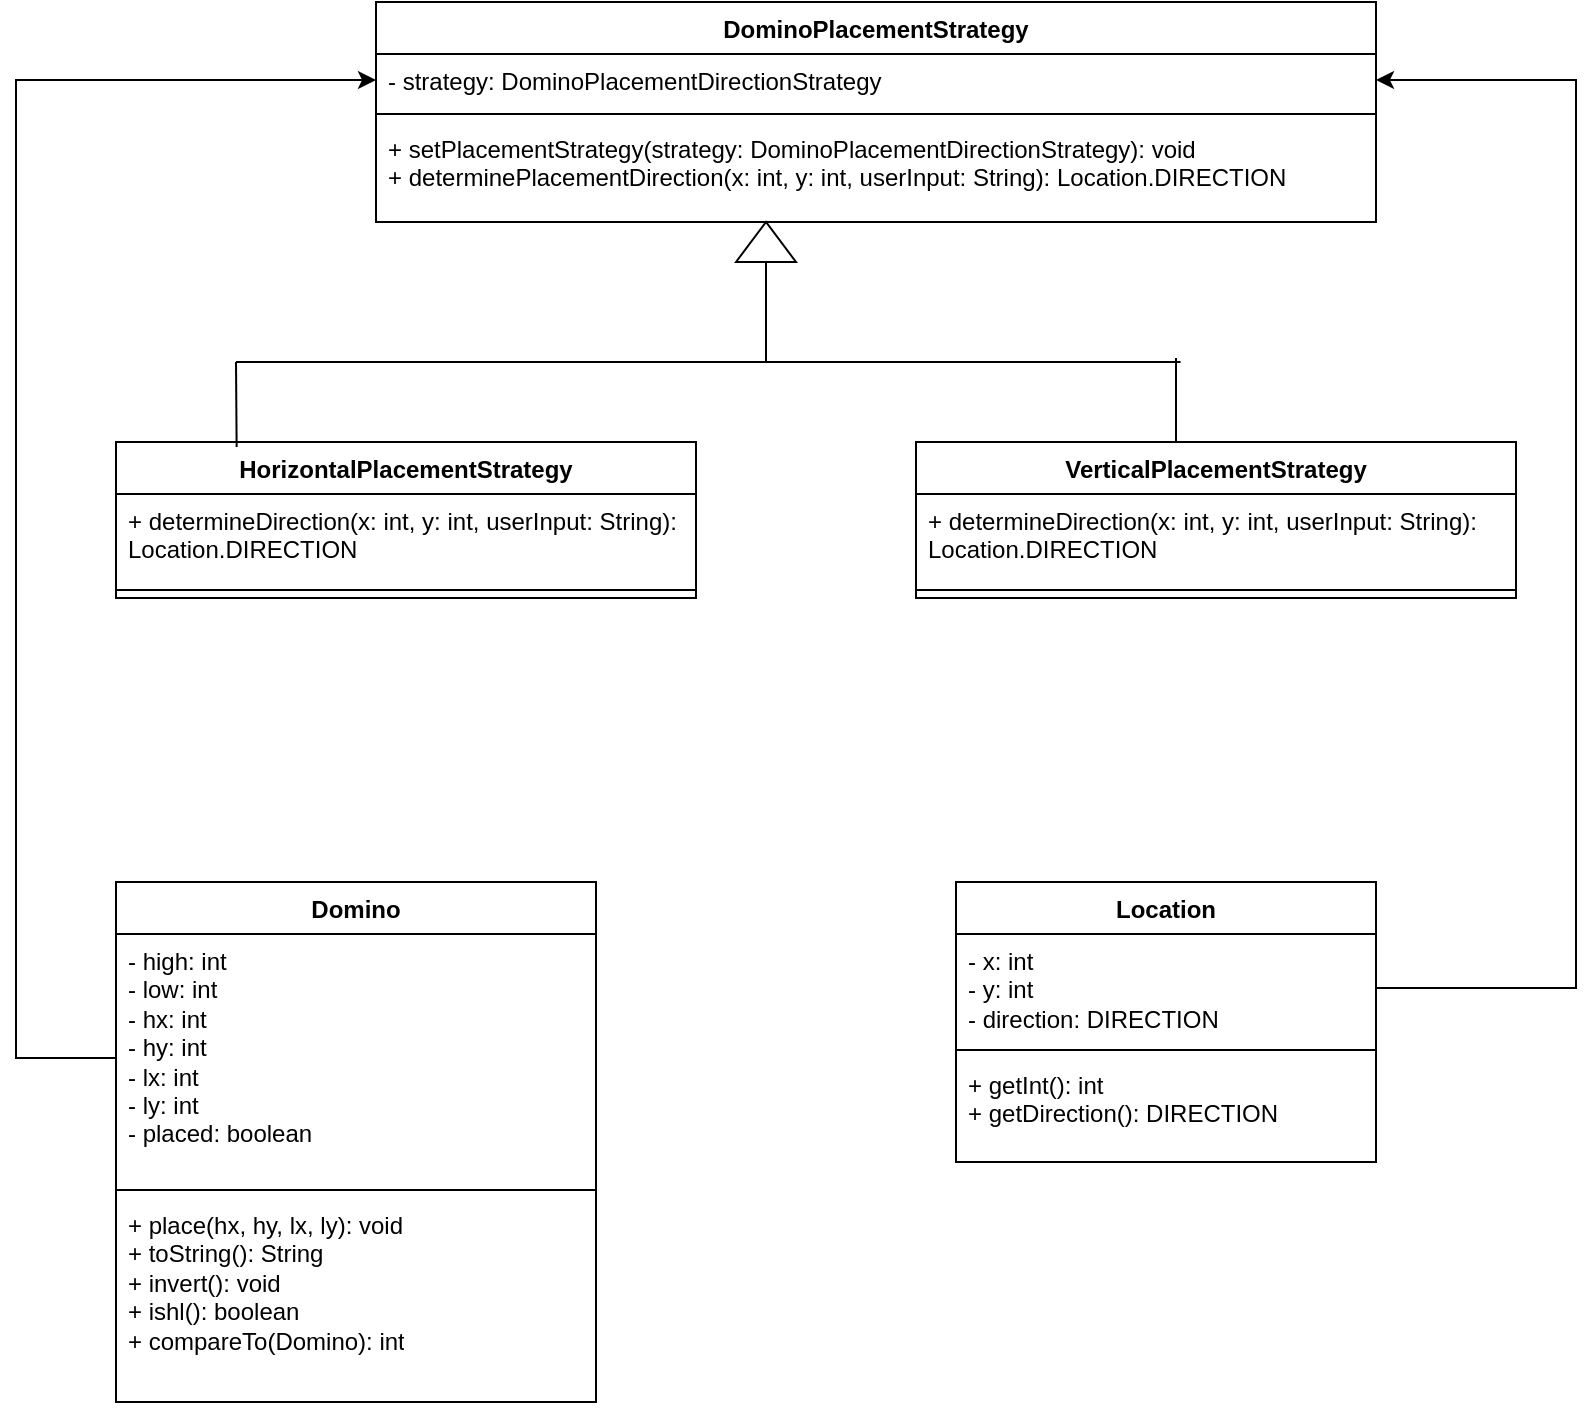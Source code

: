<mxfile version="22.1.7" type="github">
  <diagram name="Page-1" id="HmCwzGc2Vi443LyVnyoT">
    <mxGraphModel dx="2100" dy="1068" grid="1" gridSize="10" guides="1" tooltips="1" connect="1" arrows="1" fold="1" page="1" pageScale="1" pageWidth="827" pageHeight="1169" math="0" shadow="0">
      <root>
        <mxCell id="0" />
        <mxCell id="1" parent="0" />
        <mxCell id="-H8RL6CBI1qy7asT4wwA-1" value="Location" style="swimlane;fontStyle=1;align=center;verticalAlign=top;childLayout=stackLayout;horizontal=1;startSize=26;horizontalStack=0;resizeParent=1;resizeParentMax=0;resizeLast=0;collapsible=1;marginBottom=0;whiteSpace=wrap;html=1;" vertex="1" parent="1">
          <mxGeometry x="500" y="480" width="210" height="140" as="geometry" />
        </mxCell>
        <mxCell id="-H8RL6CBI1qy7asT4wwA-2" value="- x: int&lt;br&gt;- y: int&lt;br&gt;- direction: DIRECTION" style="text;strokeColor=none;fillColor=none;align=left;verticalAlign=top;spacingLeft=4;spacingRight=4;overflow=hidden;rotatable=0;points=[[0,0.5],[1,0.5]];portConstraint=eastwest;whiteSpace=wrap;html=1;" vertex="1" parent="-H8RL6CBI1qy7asT4wwA-1">
          <mxGeometry y="26" width="210" height="54" as="geometry" />
        </mxCell>
        <mxCell id="-H8RL6CBI1qy7asT4wwA-3" value="" style="line;strokeWidth=1;fillColor=none;align=left;verticalAlign=middle;spacingTop=-1;spacingLeft=3;spacingRight=3;rotatable=0;labelPosition=right;points=[];portConstraint=eastwest;strokeColor=inherit;" vertex="1" parent="-H8RL6CBI1qy7asT4wwA-1">
          <mxGeometry y="80" width="210" height="8" as="geometry" />
        </mxCell>
        <mxCell id="-H8RL6CBI1qy7asT4wwA-4" value="+ getInt(): int&lt;br&gt;+ getDirection(): DIRECTION" style="text;strokeColor=none;fillColor=none;align=left;verticalAlign=top;spacingLeft=4;spacingRight=4;overflow=hidden;rotatable=0;points=[[0,0.5],[1,0.5]];portConstraint=eastwest;whiteSpace=wrap;html=1;" vertex="1" parent="-H8RL6CBI1qy7asT4wwA-1">
          <mxGeometry y="88" width="210" height="52" as="geometry" />
        </mxCell>
        <mxCell id="-H8RL6CBI1qy7asT4wwA-5" value="HorizontalPlacementStrategy" style="swimlane;fontStyle=1;align=center;verticalAlign=top;childLayout=stackLayout;horizontal=1;startSize=26;horizontalStack=0;resizeParent=1;resizeParentMax=0;resizeLast=0;collapsible=1;marginBottom=0;whiteSpace=wrap;html=1;" vertex="1" parent="1">
          <mxGeometry x="80" y="260" width="290" height="78" as="geometry" />
        </mxCell>
        <mxCell id="-H8RL6CBI1qy7asT4wwA-6" value="+ determineDirection(x: int,&amp;nbsp;y: int, userInput: String):&lt;br&gt; Location.DIRECTION" style="text;strokeColor=none;fillColor=none;align=left;verticalAlign=top;spacingLeft=4;spacingRight=4;overflow=hidden;rotatable=0;points=[[0,0.5],[1,0.5]];portConstraint=eastwest;whiteSpace=wrap;html=1;" vertex="1" parent="-H8RL6CBI1qy7asT4wwA-5">
          <mxGeometry y="26" width="290" height="44" as="geometry" />
        </mxCell>
        <mxCell id="-H8RL6CBI1qy7asT4wwA-7" value="" style="line;strokeWidth=1;fillColor=none;align=left;verticalAlign=middle;spacingTop=-1;spacingLeft=3;spacingRight=3;rotatable=0;labelPosition=right;points=[];portConstraint=eastwest;strokeColor=inherit;" vertex="1" parent="-H8RL6CBI1qy7asT4wwA-5">
          <mxGeometry y="70" width="290" height="8" as="geometry" />
        </mxCell>
        <mxCell id="-H8RL6CBI1qy7asT4wwA-9" value="VerticalPlacementStrategy" style="swimlane;fontStyle=1;align=center;verticalAlign=top;childLayout=stackLayout;horizontal=1;startSize=26;horizontalStack=0;resizeParent=1;resizeParentMax=0;resizeLast=0;collapsible=1;marginBottom=0;whiteSpace=wrap;html=1;" vertex="1" parent="1">
          <mxGeometry x="480" y="260" width="300" height="78" as="geometry" />
        </mxCell>
        <mxCell id="-H8RL6CBI1qy7asT4wwA-10" value="+ determineDirection(x: int,&amp;nbsp;y: int, userInput: String):&lt;br style=&quot;border-color: var(--border-color);&quot;&gt;Location.DIRECTION" style="text;strokeColor=none;fillColor=none;align=left;verticalAlign=top;spacingLeft=4;spacingRight=4;overflow=hidden;rotatable=0;points=[[0,0.5],[1,0.5]];portConstraint=eastwest;whiteSpace=wrap;html=1;" vertex="1" parent="-H8RL6CBI1qy7asT4wwA-9">
          <mxGeometry y="26" width="300" height="44" as="geometry" />
        </mxCell>
        <mxCell id="-H8RL6CBI1qy7asT4wwA-11" value="" style="line;strokeWidth=1;fillColor=none;align=left;verticalAlign=middle;spacingTop=-1;spacingLeft=3;spacingRight=3;rotatable=0;labelPosition=right;points=[];portConstraint=eastwest;strokeColor=inherit;" vertex="1" parent="-H8RL6CBI1qy7asT4wwA-9">
          <mxGeometry y="70" width="300" height="8" as="geometry" />
        </mxCell>
        <mxCell id="-H8RL6CBI1qy7asT4wwA-13" value="DominoPlacementStrategy" style="swimlane;fontStyle=1;align=center;verticalAlign=top;childLayout=stackLayout;horizontal=1;startSize=26;horizontalStack=0;resizeParent=1;resizeParentMax=0;resizeLast=0;collapsible=1;marginBottom=0;whiteSpace=wrap;html=1;" vertex="1" parent="1">
          <mxGeometry x="210" y="40" width="500" height="110" as="geometry" />
        </mxCell>
        <mxCell id="-H8RL6CBI1qy7asT4wwA-14" value="- strategy: DominoPlacementDirectionStrategy" style="text;strokeColor=none;fillColor=none;align=left;verticalAlign=top;spacingLeft=4;spacingRight=4;overflow=hidden;rotatable=0;points=[[0,0.5],[1,0.5]];portConstraint=eastwest;whiteSpace=wrap;html=1;" vertex="1" parent="-H8RL6CBI1qy7asT4wwA-13">
          <mxGeometry y="26" width="500" height="26" as="geometry" />
        </mxCell>
        <mxCell id="-H8RL6CBI1qy7asT4wwA-15" value="" style="line;strokeWidth=1;fillColor=none;align=left;verticalAlign=middle;spacingTop=-1;spacingLeft=3;spacingRight=3;rotatable=0;labelPosition=right;points=[];portConstraint=eastwest;strokeColor=inherit;" vertex="1" parent="-H8RL6CBI1qy7asT4wwA-13">
          <mxGeometry y="52" width="500" height="8" as="geometry" />
        </mxCell>
        <mxCell id="-H8RL6CBI1qy7asT4wwA-16" value="+ setPlacementStrategy(strategy: DominoPlacementDirectionStrategy): void&lt;br&gt;+ determinePlacementDirection(x: int, y: int, userInput: String): Location.DIRECTION" style="text;strokeColor=none;fillColor=none;align=left;verticalAlign=top;spacingLeft=4;spacingRight=4;overflow=hidden;rotatable=0;points=[[0,0.5],[1,0.5]];portConstraint=eastwest;whiteSpace=wrap;html=1;" vertex="1" parent="-H8RL6CBI1qy7asT4wwA-13">
          <mxGeometry y="60" width="500" height="50" as="geometry" />
        </mxCell>
        <mxCell id="-H8RL6CBI1qy7asT4wwA-17" value="Domino" style="swimlane;fontStyle=1;align=center;verticalAlign=top;childLayout=stackLayout;horizontal=1;startSize=26;horizontalStack=0;resizeParent=1;resizeParentMax=0;resizeLast=0;collapsible=1;marginBottom=0;whiteSpace=wrap;html=1;" vertex="1" parent="1">
          <mxGeometry x="80" y="480" width="240" height="260" as="geometry" />
        </mxCell>
        <mxCell id="-H8RL6CBI1qy7asT4wwA-18" value="- high: int&lt;br&gt;- low: int&lt;br&gt;- hx: int&lt;br&gt;- hy: int&lt;br&gt;- lx: int&lt;br&gt;- ly: int&lt;br&gt;- placed: boolean" style="text;strokeColor=none;fillColor=none;align=left;verticalAlign=top;spacingLeft=4;spacingRight=4;overflow=hidden;rotatable=0;points=[[0,0.5],[1,0.5]];portConstraint=eastwest;whiteSpace=wrap;html=1;" vertex="1" parent="-H8RL6CBI1qy7asT4wwA-17">
          <mxGeometry y="26" width="240" height="124" as="geometry" />
        </mxCell>
        <mxCell id="-H8RL6CBI1qy7asT4wwA-19" value="" style="line;strokeWidth=1;fillColor=none;align=left;verticalAlign=middle;spacingTop=-1;spacingLeft=3;spacingRight=3;rotatable=0;labelPosition=right;points=[];portConstraint=eastwest;strokeColor=inherit;" vertex="1" parent="-H8RL6CBI1qy7asT4wwA-17">
          <mxGeometry y="150" width="240" height="8" as="geometry" />
        </mxCell>
        <mxCell id="-H8RL6CBI1qy7asT4wwA-20" value="+ place(hx, hy, lx, ly): void&lt;br&gt;+ toString(): String&lt;br&gt;+ invert(): void&lt;br&gt;+ ishl(): boolean&lt;br&gt;+ compareTo(Domino): int" style="text;strokeColor=none;fillColor=none;align=left;verticalAlign=top;spacingLeft=4;spacingRight=4;overflow=hidden;rotatable=0;points=[[0,0.5],[1,0.5]];portConstraint=eastwest;whiteSpace=wrap;html=1;" vertex="1" parent="-H8RL6CBI1qy7asT4wwA-17">
          <mxGeometry y="158" width="240" height="102" as="geometry" />
        </mxCell>
        <mxCell id="-H8RL6CBI1qy7asT4wwA-23" value="" style="triangle;whiteSpace=wrap;html=1;rotation=-90;" vertex="1" parent="1">
          <mxGeometry x="395" y="145" width="20" height="30" as="geometry" />
        </mxCell>
        <mxCell id="-H8RL6CBI1qy7asT4wwA-24" value="" style="endArrow=none;html=1;rounded=0;" edge="1" parent="1">
          <mxGeometry width="50" height="50" relative="1" as="geometry">
            <mxPoint x="140" y="220" as="sourcePoint" />
            <mxPoint x="612.286" y="220" as="targetPoint" />
          </mxGeometry>
        </mxCell>
        <mxCell id="-H8RL6CBI1qy7asT4wwA-25" value="" style="endArrow=none;html=1;rounded=0;entryX=0;entryY=0.5;entryDx=0;entryDy=0;" edge="1" parent="1" target="-H8RL6CBI1qy7asT4wwA-23">
          <mxGeometry width="50" height="50" relative="1" as="geometry">
            <mxPoint x="405" y="220" as="sourcePoint" />
            <mxPoint x="470" y="270" as="targetPoint" />
          </mxGeometry>
        </mxCell>
        <mxCell id="-H8RL6CBI1qy7asT4wwA-26" value="" style="endArrow=none;html=1;rounded=0;exitX=0.208;exitY=0.032;exitDx=0;exitDy=0;exitPerimeter=0;" edge="1" parent="1" source="-H8RL6CBI1qy7asT4wwA-5">
          <mxGeometry width="50" height="50" relative="1" as="geometry">
            <mxPoint x="180" y="260" as="sourcePoint" />
            <mxPoint x="140" y="220" as="targetPoint" />
          </mxGeometry>
        </mxCell>
        <mxCell id="-H8RL6CBI1qy7asT4wwA-27" value="" style="endArrow=none;html=1;rounded=0;exitX=0.208;exitY=0.032;exitDx=0;exitDy=0;exitPerimeter=0;" edge="1" parent="1">
          <mxGeometry width="50" height="50" relative="1" as="geometry">
            <mxPoint x="610" y="260" as="sourcePoint" />
            <mxPoint x="610" y="218" as="targetPoint" />
          </mxGeometry>
        </mxCell>
        <mxCell id="-H8RL6CBI1qy7asT4wwA-28" style="edgeStyle=orthogonalEdgeStyle;rounded=0;orthogonalLoop=1;jettySize=auto;html=1;entryX=0;entryY=0.5;entryDx=0;entryDy=0;" edge="1" parent="1" source="-H8RL6CBI1qy7asT4wwA-18" target="-H8RL6CBI1qy7asT4wwA-14">
          <mxGeometry relative="1" as="geometry">
            <Array as="points">
              <mxPoint x="30" y="568" />
              <mxPoint x="30" y="79" />
            </Array>
          </mxGeometry>
        </mxCell>
        <mxCell id="-H8RL6CBI1qy7asT4wwA-29" style="edgeStyle=orthogonalEdgeStyle;rounded=0;orthogonalLoop=1;jettySize=auto;html=1;entryX=1;entryY=0.5;entryDx=0;entryDy=0;" edge="1" parent="1" source="-H8RL6CBI1qy7asT4wwA-2" target="-H8RL6CBI1qy7asT4wwA-14">
          <mxGeometry relative="1" as="geometry">
            <Array as="points">
              <mxPoint x="810" y="533.0" />
              <mxPoint x="810" y="79" />
            </Array>
          </mxGeometry>
        </mxCell>
      </root>
    </mxGraphModel>
  </diagram>
</mxfile>
